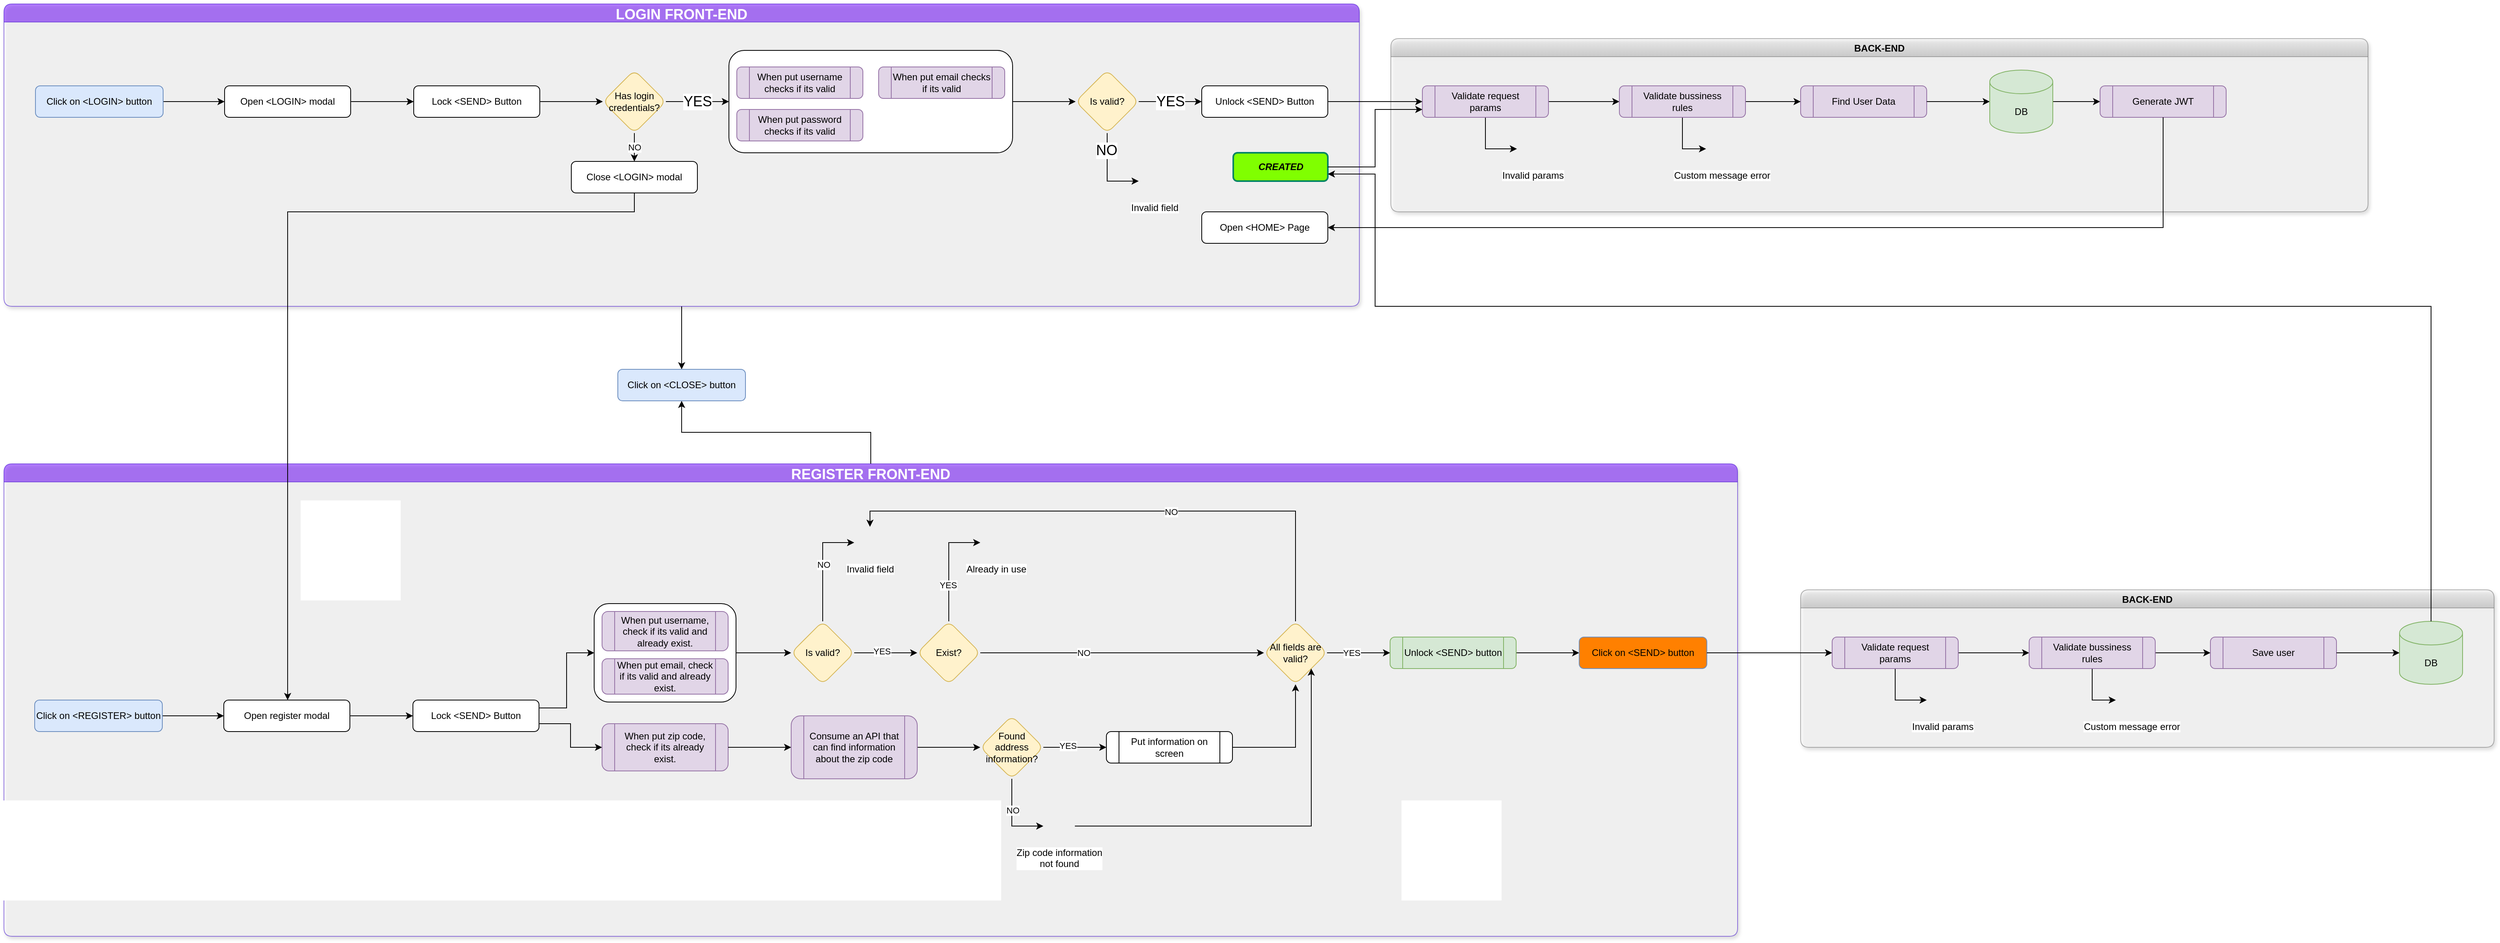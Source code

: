 <mxfile version="18.0.6" type="device" pages="3"><diagram id="-GgK848jqkzIqNyXonlS" name="Pré Register Process"><mxGraphModel dx="2426" dy="2003" grid="1" gridSize="10" guides="1" tooltips="1" connect="1" arrows="1" fold="1" page="1" pageScale="1" pageWidth="1024" pageHeight="1024" math="0" shadow="0"><root><mxCell id="0"/><mxCell id="1" parent="0"/><mxCell id="A7jsU6g6W_PS8lIpEN06-3" style="edgeStyle=orthogonalEdgeStyle;rounded=0;orthogonalLoop=1;jettySize=auto;html=1;exitX=0.5;exitY=0;exitDx=0;exitDy=0;entryX=0.5;entryY=1;entryDx=0;entryDy=0;" edge="1" parent="1" source="ouSoMrlE00fcNAERtCbZ-31" target="A7jsU6g6W_PS8lIpEN06-1"><mxGeometry relative="1" as="geometry"/></mxCell><mxCell id="ouSoMrlE00fcNAERtCbZ-31" value="REGISTER FRONT-END" style="swimlane;rounded=1;shadow=1;glass=0;labelBorderColor=none;sketch=0;fontSize=18;fillColor=#6a00ff;opacity=50;html=0;strokeColor=#3700CC;fontColor=#ffffff;swimlaneFillColor=default;startSize=23;" parent="1" vertex="1"><mxGeometry y="-440" width="2200" height="600" as="geometry"><mxRectangle width="120" height="23" as="alternateBounds"/></mxGeometry></mxCell><mxCell id="zgaIZuVyNNcSzzfenhKK-6" value="Lock &amp;lt;SEND&amp;gt; Button" style="rounded=1;whiteSpace=wrap;html=1;" parent="ouSoMrlE00fcNAERtCbZ-31" vertex="1"><mxGeometry x="519" y="300" width="160" height="40" as="geometry"/></mxCell><mxCell id="zgaIZuVyNNcSzzfenhKK-9" value="" style="edgeStyle=orthogonalEdgeStyle;rounded=0;orthogonalLoop=1;jettySize=auto;html=1;entryX=0;entryY=0.5;entryDx=0;entryDy=0;exitX=1;exitY=0.25;exitDx=0;exitDy=0;" parent="ouSoMrlE00fcNAERtCbZ-31" source="zgaIZuVyNNcSzzfenhKK-6" target="WbO7VZrcrwC5O9ZG4jfg-92" edge="1"><mxGeometry relative="1" as="geometry"><mxPoint x="719" y="270" as="targetPoint"/></mxGeometry></mxCell><mxCell id="zgaIZuVyNNcSzzfenhKK-14" value="When put zip code, check if its already exist." style="shape=process;whiteSpace=wrap;html=1;backgroundOutline=1;fillColor=#e1d5e7;strokeColor=#9673a6;rounded=1;" parent="ouSoMrlE00fcNAERtCbZ-31" vertex="1"><mxGeometry x="759" y="330" width="160" height="60" as="geometry"/></mxCell><mxCell id="zgaIZuVyNNcSzzfenhKK-13" value="" style="edgeStyle=orthogonalEdgeStyle;rounded=0;orthogonalLoop=1;jettySize=auto;html=1;entryX=0;entryY=0.5;entryDx=0;entryDy=0;exitX=1;exitY=0.75;exitDx=0;exitDy=0;" parent="ouSoMrlE00fcNAERtCbZ-31" source="zgaIZuVyNNcSzzfenhKK-6" target="zgaIZuVyNNcSzzfenhKK-14" edge="1"><mxGeometry relative="1" as="geometry"><mxPoint x="759" y="358" as="targetPoint"/></mxGeometry></mxCell><mxCell id="ouSoMrlE00fcNAERtCbZ-82" style="edgeStyle=orthogonalEdgeStyle;rounded=0;orthogonalLoop=1;jettySize=auto;html=1;exitX=1;exitY=0.5;exitDx=0;exitDy=0;entryX=0;entryY=0.5;entryDx=0;entryDy=0;fontSize=12;" parent="ouSoMrlE00fcNAERtCbZ-31" source="zgaIZuVyNNcSzzfenhKK-30" target="ouSoMrlE00fcNAERtCbZ-83" edge="1"><mxGeometry relative="1" as="geometry"><mxPoint x="1999" y="240" as="targetPoint"/></mxGeometry></mxCell><mxCell id="zgaIZuVyNNcSzzfenhKK-30" value="Unlock &amp;lt;SEND&amp;gt; button" style="shape=process;whiteSpace=wrap;html=1;backgroundOutline=1;fillColor=#d5e8d4;strokeColor=#82b366;rounded=1;" parent="ouSoMrlE00fcNAERtCbZ-31" vertex="1"><mxGeometry x="1759" y="220" width="160" height="40" as="geometry"/></mxCell><mxCell id="zgaIZuVyNNcSzzfenhKK-50" style="edgeStyle=orthogonalEdgeStyle;rounded=0;orthogonalLoop=1;jettySize=auto;html=1;exitX=1;exitY=0.5;exitDx=0;exitDy=0;" parent="ouSoMrlE00fcNAERtCbZ-31" source="zgaIZuVyNNcSzzfenhKK-31" target="zgaIZuVyNNcSzzfenhKK-30" edge="1"><mxGeometry relative="1" as="geometry"/></mxCell><mxCell id="zgaIZuVyNNcSzzfenhKK-52" value="YES" style="edgeLabel;html=1;align=center;verticalAlign=middle;resizable=0;points=[];" parent="zgaIZuVyNNcSzzfenhKK-50" vertex="1" connectable="0"><mxGeometry x="-0.225" relative="1" as="geometry"><mxPoint as="offset"/></mxGeometry></mxCell><mxCell id="zgaIZuVyNNcSzzfenhKK-31" value="All fields are valid?" style="rhombus;whiteSpace=wrap;html=1;fillColor=#fff2cc;strokeColor=#d6b656;rounded=1;" parent="ouSoMrlE00fcNAERtCbZ-31" vertex="1"><mxGeometry x="1599" y="200" width="80" height="80" as="geometry"/></mxCell><mxCell id="zgaIZuVyNNcSzzfenhKK-38" value="Is valid?" style="rhombus;whiteSpace=wrap;html=1;fillColor=#fff2cc;strokeColor=#d6b656;rounded=1;" parent="ouSoMrlE00fcNAERtCbZ-31" vertex="1"><mxGeometry x="999" y="200" width="80" height="80" as="geometry"/></mxCell><mxCell id="zgaIZuVyNNcSzzfenhKK-19" value="" style="edgeStyle=orthogonalEdgeStyle;rounded=0;orthogonalLoop=1;jettySize=auto;html=1;" parent="ouSoMrlE00fcNAERtCbZ-31" source="WbO7VZrcrwC5O9ZG4jfg-92" target="zgaIZuVyNNcSzzfenhKK-38" edge="1"><mxGeometry relative="1" as="geometry"><mxPoint x="999" y="240" as="targetPoint"/></mxGeometry></mxCell><mxCell id="zgaIZuVyNNcSzzfenhKK-40" value="Already in use" style="shape=image;html=1;verticalAlign=top;verticalLabelPosition=bottom;labelBackgroundColor=#ffffff;imageAspect=0;aspect=fixed;image=https://cdn1.iconfinder.com/data/icons/nuvola2/128x128/apps/important.png" parent="ouSoMrlE00fcNAERtCbZ-31" vertex="1"><mxGeometry x="1239" y="80" width="40" height="40" as="geometry"/></mxCell><mxCell id="zgaIZuVyNNcSzzfenhKK-53" style="edgeStyle=orthogonalEdgeStyle;rounded=0;orthogonalLoop=1;jettySize=auto;html=1;exitX=0.5;exitY=0;exitDx=0;exitDy=0;entryX=0.5;entryY=0;entryDx=0;entryDy=0;" parent="ouSoMrlE00fcNAERtCbZ-31" source="zgaIZuVyNNcSzzfenhKK-31" target="zgaIZuVyNNcSzzfenhKK-67" edge="1"><mxGeometry relative="1" as="geometry"/></mxCell><mxCell id="zgaIZuVyNNcSzzfenhKK-54" value="NO" style="edgeLabel;html=1;align=center;verticalAlign=middle;resizable=0;points=[];" parent="zgaIZuVyNNcSzzfenhKK-53" vertex="1" connectable="0"><mxGeometry x="-0.148" y="1" relative="1" as="geometry"><mxPoint as="offset"/></mxGeometry></mxCell><mxCell id="zgaIZuVyNNcSzzfenhKK-44" style="edgeStyle=orthogonalEdgeStyle;rounded=0;orthogonalLoop=1;jettySize=auto;html=1;exitX=0.5;exitY=0;exitDx=0;exitDy=0;entryX=0;entryY=0.5;entryDx=0;entryDy=0;" parent="ouSoMrlE00fcNAERtCbZ-31" source="zgaIZuVyNNcSzzfenhKK-42" target="zgaIZuVyNNcSzzfenhKK-40" edge="1"><mxGeometry relative="1" as="geometry"/></mxCell><mxCell id="zgaIZuVyNNcSzzfenhKK-47" value="YES" style="edgeLabel;html=1;align=center;verticalAlign=middle;resizable=0;points=[];" parent="zgaIZuVyNNcSzzfenhKK-44" vertex="1" connectable="0"><mxGeometry x="-0.34" y="1" relative="1" as="geometry"><mxPoint as="offset"/></mxGeometry></mxCell><mxCell id="zgaIZuVyNNcSzzfenhKK-48" style="edgeStyle=orthogonalEdgeStyle;rounded=0;orthogonalLoop=1;jettySize=auto;html=1;exitX=1;exitY=0.5;exitDx=0;exitDy=0;" parent="ouSoMrlE00fcNAERtCbZ-31" source="zgaIZuVyNNcSzzfenhKK-42" target="zgaIZuVyNNcSzzfenhKK-31" edge="1"><mxGeometry relative="1" as="geometry"/></mxCell><mxCell id="zgaIZuVyNNcSzzfenhKK-49" value="NO" style="edgeLabel;html=1;align=center;verticalAlign=middle;resizable=0;points=[];" parent="zgaIZuVyNNcSzzfenhKK-48" vertex="1" connectable="0"><mxGeometry x="-0.275" relative="1" as="geometry"><mxPoint as="offset"/></mxGeometry></mxCell><mxCell id="zgaIZuVyNNcSzzfenhKK-42" value="Exist?" style="rhombus;whiteSpace=wrap;html=1;fillColor=#fff2cc;strokeColor=#d6b656;rounded=1;" parent="ouSoMrlE00fcNAERtCbZ-31" vertex="1"><mxGeometry x="1159" y="200" width="80" height="80" as="geometry"/></mxCell><mxCell id="zgaIZuVyNNcSzzfenhKK-43" style="edgeStyle=orthogonalEdgeStyle;rounded=0;orthogonalLoop=1;jettySize=auto;html=1;exitX=1;exitY=0.5;exitDx=0;exitDy=0;" parent="ouSoMrlE00fcNAERtCbZ-31" source="zgaIZuVyNNcSzzfenhKK-38" target="zgaIZuVyNNcSzzfenhKK-42" edge="1"><mxGeometry relative="1" as="geometry"/></mxCell><mxCell id="zgaIZuVyNNcSzzfenhKK-46" value="YES" style="edgeLabel;html=1;align=center;verticalAlign=middle;resizable=0;points=[];" parent="zgaIZuVyNNcSzzfenhKK-43" vertex="1" connectable="0"><mxGeometry x="-0.135" y="2" relative="1" as="geometry"><mxPoint as="offset"/></mxGeometry></mxCell><mxCell id="zgaIZuVyNNcSzzfenhKK-55" value="Found address information?" style="rhombus;whiteSpace=wrap;html=1;fillColor=#fff2cc;strokeColor=#d6b656;rounded=1;" parent="ouSoMrlE00fcNAERtCbZ-31" vertex="1"><mxGeometry x="1239" y="320" width="80" height="80" as="geometry"/></mxCell><mxCell id="zgaIZuVyNNcSzzfenhKK-64" style="edgeStyle=orthogonalEdgeStyle;rounded=0;orthogonalLoop=1;jettySize=auto;html=1;exitX=1;exitY=0.5;exitDx=0;exitDy=0;entryX=0.5;entryY=1;entryDx=0;entryDy=0;" parent="ouSoMrlE00fcNAERtCbZ-31" source="zgaIZuVyNNcSzzfenhKK-57" target="zgaIZuVyNNcSzzfenhKK-31" edge="1"><mxGeometry relative="1" as="geometry"/></mxCell><mxCell id="zgaIZuVyNNcSzzfenhKK-57" value="Put information on screen" style="shape=process;whiteSpace=wrap;html=1;backgroundOutline=1;rounded=1;" parent="ouSoMrlE00fcNAERtCbZ-31" vertex="1"><mxGeometry x="1399" y="340" width="160" height="40" as="geometry"/></mxCell><mxCell id="zgaIZuVyNNcSzzfenhKK-58" style="edgeStyle=orthogonalEdgeStyle;rounded=0;orthogonalLoop=1;jettySize=auto;html=1;exitX=1;exitY=0.5;exitDx=0;exitDy=0;entryX=0;entryY=0.5;entryDx=0;entryDy=0;" parent="ouSoMrlE00fcNAERtCbZ-31" source="zgaIZuVyNNcSzzfenhKK-55" target="zgaIZuVyNNcSzzfenhKK-57" edge="1"><mxGeometry relative="1" as="geometry"/></mxCell><mxCell id="zgaIZuVyNNcSzzfenhKK-63" value="YES" style="edgeLabel;html=1;align=center;verticalAlign=middle;resizable=0;points=[];" parent="zgaIZuVyNNcSzzfenhKK-58" vertex="1" connectable="0"><mxGeometry x="-0.221" y="2" relative="1" as="geometry"><mxPoint as="offset"/></mxGeometry></mxCell><mxCell id="zgaIZuVyNNcSzzfenhKK-66" style="edgeStyle=orthogonalEdgeStyle;rounded=0;orthogonalLoop=1;jettySize=auto;html=1;exitX=1;exitY=0.5;exitDx=0;exitDy=0;entryX=1;entryY=1;entryDx=0;entryDy=0;" parent="ouSoMrlE00fcNAERtCbZ-31" source="zgaIZuVyNNcSzzfenhKK-59" target="zgaIZuVyNNcSzzfenhKK-31" edge="1"><mxGeometry relative="1" as="geometry"/></mxCell><mxCell id="zgaIZuVyNNcSzzfenhKK-59" value="Zip code information&lt;br&gt;not found" style="shape=image;html=1;verticalAlign=top;verticalLabelPosition=bottom;labelBackgroundColor=#ffffff;imageAspect=0;aspect=fixed;image=https://cdn1.iconfinder.com/data/icons/nuvola2/128x128/apps/important.png" parent="ouSoMrlE00fcNAERtCbZ-31" vertex="1"><mxGeometry x="1319" y="440" width="40" height="40" as="geometry"/></mxCell><mxCell id="zgaIZuVyNNcSzzfenhKK-60" style="edgeStyle=orthogonalEdgeStyle;rounded=0;orthogonalLoop=1;jettySize=auto;html=1;exitX=0.5;exitY=1;exitDx=0;exitDy=0;entryX=0;entryY=0.5;entryDx=0;entryDy=0;" parent="ouSoMrlE00fcNAERtCbZ-31" source="zgaIZuVyNNcSzzfenhKK-55" target="zgaIZuVyNNcSzzfenhKK-59" edge="1"><mxGeometry relative="1" as="geometry"/></mxCell><mxCell id="zgaIZuVyNNcSzzfenhKK-62" value="NO" style="edgeLabel;html=1;align=center;verticalAlign=middle;resizable=0;points=[];" parent="zgaIZuVyNNcSzzfenhKK-60" vertex="1" connectable="0"><mxGeometry x="-0.199" y="1" relative="1" as="geometry"><mxPoint as="offset"/></mxGeometry></mxCell><mxCell id="zgaIZuVyNNcSzzfenhKK-67" value="Invalid field" style="shape=image;html=1;verticalAlign=top;verticalLabelPosition=bottom;labelBackgroundColor=#ffffff;imageAspect=0;aspect=fixed;image=https://cdn1.iconfinder.com/data/icons/nuvola2/128x128/apps/important.png" parent="ouSoMrlE00fcNAERtCbZ-31" vertex="1"><mxGeometry x="1079" y="80" width="40" height="40" as="geometry"/></mxCell><mxCell id="zgaIZuVyNNcSzzfenhKK-41" style="edgeStyle=orthogonalEdgeStyle;rounded=0;orthogonalLoop=1;jettySize=auto;html=1;exitX=0.5;exitY=0;exitDx=0;exitDy=0;entryX=0;entryY=0.5;entryDx=0;entryDy=0;" parent="ouSoMrlE00fcNAERtCbZ-31" source="zgaIZuVyNNcSzzfenhKK-38" target="zgaIZuVyNNcSzzfenhKK-67" edge="1"><mxGeometry relative="1" as="geometry"/></mxCell><mxCell id="zgaIZuVyNNcSzzfenhKK-45" value="NO" style="edgeLabel;html=1;align=center;verticalAlign=middle;resizable=0;points=[];" parent="zgaIZuVyNNcSzzfenhKK-41" vertex="1" connectable="0"><mxGeometry x="0.03" y="-1" relative="1" as="geometry"><mxPoint as="offset"/></mxGeometry></mxCell><mxCell id="zgaIZuVyNNcSzzfenhKK-4" value="Open register modal" style="rounded=1;whiteSpace=wrap;html=1;" parent="ouSoMrlE00fcNAERtCbZ-31" vertex="1"><mxGeometry x="279" y="300" width="160" height="40" as="geometry"/></mxCell><mxCell id="zgaIZuVyNNcSzzfenhKK-7" value="" style="edgeStyle=orthogonalEdgeStyle;rounded=0;orthogonalLoop=1;jettySize=auto;html=1;" parent="ouSoMrlE00fcNAERtCbZ-31" source="zgaIZuVyNNcSzzfenhKK-4" target="zgaIZuVyNNcSzzfenhKK-6" edge="1"><mxGeometry relative="1" as="geometry"/></mxCell><mxCell id="zgaIZuVyNNcSzzfenhKK-5" value="" style="edgeStyle=orthogonalEdgeStyle;rounded=0;orthogonalLoop=1;jettySize=auto;html=1;" parent="ouSoMrlE00fcNAERtCbZ-31" source="zgaIZuVyNNcSzzfenhKK-1" target="zgaIZuVyNNcSzzfenhKK-4" edge="1"><mxGeometry relative="1" as="geometry"/></mxCell><mxCell id="zgaIZuVyNNcSzzfenhKK-1" value="Click on &amp;lt;REGISTER&amp;gt; button" style="rounded=1;whiteSpace=wrap;html=1;fillColor=#dae8fc;strokeColor=#6c8ebf;" parent="ouSoMrlE00fcNAERtCbZ-31" vertex="1"><mxGeometry x="39" y="300" width="162" height="40" as="geometry"/></mxCell><mxCell id="ouSoMrlE00fcNAERtCbZ-30" style="edgeStyle=orthogonalEdgeStyle;rounded=0;orthogonalLoop=1;jettySize=auto;html=1;exitX=1;exitY=0.5;exitDx=0;exitDy=0;entryX=0;entryY=0.5;entryDx=0;entryDy=0;fontSize=12;" parent="ouSoMrlE00fcNAERtCbZ-31" source="ouSoMrlE00fcNAERtCbZ-29" target="zgaIZuVyNNcSzzfenhKK-55" edge="1"><mxGeometry relative="1" as="geometry"/></mxCell><mxCell id="ouSoMrlE00fcNAERtCbZ-29" value="Consume an API that can find information about the zip code" style="shape=process;whiteSpace=wrap;html=1;backgroundOutline=1;fillColor=#e1d5e7;strokeColor=#9673a6;rounded=1;" parent="ouSoMrlE00fcNAERtCbZ-31" vertex="1"><mxGeometry x="999" y="320" width="160" height="80" as="geometry"/></mxCell><mxCell id="zgaIZuVyNNcSzzfenhKK-56" style="edgeStyle=orthogonalEdgeStyle;rounded=0;orthogonalLoop=1;jettySize=auto;html=1;exitX=1;exitY=0.5;exitDx=0;exitDy=0;entryX=0;entryY=0.5;entryDx=0;entryDy=0;" parent="ouSoMrlE00fcNAERtCbZ-31" source="zgaIZuVyNNcSzzfenhKK-14" target="ouSoMrlE00fcNAERtCbZ-29" edge="1"><mxGeometry relative="1" as="geometry"/></mxCell><UserObject label="Click on &amp;lt;SEND&amp;gt; button" id="ouSoMrlE00fcNAERtCbZ-83"><mxCell style="rounded=1;whiteSpace=wrap;html=1;fillColor=#FF8000;strokeColor=#6c8ebf;" parent="ouSoMrlE00fcNAERtCbZ-31" vertex="1"><mxGeometry x="1999" y="220" width="162" height="40" as="geometry"/></mxCell></UserObject><mxCell id="WbO7VZrcrwC5O9ZG4jfg-92" value="" style="rounded=1;whiteSpace=wrap;html=1;strokeColor=#000000;" parent="ouSoMrlE00fcNAERtCbZ-31" vertex="1"><mxGeometry x="749" y="177.5" width="180" height="125" as="geometry"/></mxCell><mxCell id="WbO7VZrcrwC5O9ZG4jfg-93" value="When put username, check if its valid and already exist." style="shape=process;whiteSpace=wrap;html=1;backgroundOutline=1;fillColor=#e1d5e7;strokeColor=#9673a6;rounded=1;" parent="ouSoMrlE00fcNAERtCbZ-31" vertex="1"><mxGeometry x="759" y="187.5" width="160" height="50" as="geometry"/></mxCell><mxCell id="WbO7VZrcrwC5O9ZG4jfg-94" value="When put email, check if its valid and already exist." style="shape=process;whiteSpace=wrap;html=1;backgroundOutline=1;fillColor=#e1d5e7;strokeColor=#9673a6;rounded=1;" parent="ouSoMrlE00fcNAERtCbZ-31" vertex="1"><mxGeometry x="759" y="247.5" width="160" height="45" as="geometry"/></mxCell><mxCell id="-NafIN-AvIMwT-cAzoXx-1" value="BACK-END" style="swimlane;rounded=1;shadow=1;glass=0;labelBorderColor=none;sketch=0;fontSize=12;fillColor=#f5f5f5;opacity=50;html=0;strokeColor=#666666;swimlaneFillColor=default;gradientColor=#b3b3b3;" parent="1" vertex="1"><mxGeometry x="2280" y="-280" width="880" height="200" as="geometry"><mxRectangle width="120" height="23" as="alternateBounds"/></mxGeometry></mxCell><mxCell id="-NafIN-AvIMwT-cAzoXx-3" value="Save user" style="shape=process;whiteSpace=wrap;html=1;backgroundOutline=1;fillColor=#e1d5e7;strokeColor=#9673a6;rounded=1;" parent="-NafIN-AvIMwT-cAzoXx-1" vertex="1"><mxGeometry x="520" y="60" width="160" height="40" as="geometry"/></mxCell><mxCell id="-NafIN-AvIMwT-cAzoXx-15" value="" style="edgeStyle=orthogonalEdgeStyle;rounded=0;orthogonalLoop=1;jettySize=auto;html=1;entryX=0;entryY=0.5;entryDx=0;entryDy=0;entryPerimeter=0;" parent="-NafIN-AvIMwT-cAzoXx-1" source="-NafIN-AvIMwT-cAzoXx-3" target="-NafIN-AvIMwT-cAzoXx-54" edge="1"><mxGeometry relative="1" as="geometry"><mxPoint x="1000" y="80" as="targetPoint"/></mxGeometry></mxCell><mxCell id="-NafIN-AvIMwT-cAzoXx-53" style="edgeStyle=orthogonalEdgeStyle;rounded=0;orthogonalLoop=1;jettySize=auto;html=1;entryX=0;entryY=0.5;entryDx=0;entryDy=0;" parent="-NafIN-AvIMwT-cAzoXx-1" source="-NafIN-AvIMwT-cAzoXx-56" target="-NafIN-AvIMwT-cAzoXx-52" edge="1"><mxGeometry relative="1" as="geometry"><mxPoint x="360" y="100" as="sourcePoint"/></mxGeometry></mxCell><mxCell id="-NafIN-AvIMwT-cAzoXx-40" value="" style="edgeStyle=orthogonalEdgeStyle;rounded=0;orthogonalLoop=1;jettySize=auto;html=1;entryX=0;entryY=0.5;entryDx=0;entryDy=0;" parent="-NafIN-AvIMwT-cAzoXx-1" source="-NafIN-AvIMwT-cAzoXx-56" target="-NafIN-AvIMwT-cAzoXx-3" edge="1"><mxGeometry relative="1" as="geometry"><mxPoint x="440" y="80" as="sourcePoint"/><mxPoint x="600" y="140" as="targetPoint"/></mxGeometry></mxCell><mxCell id="-NafIN-AvIMwT-cAzoXx-41" value="" style="edgeStyle=orthogonalEdgeStyle;rounded=0;orthogonalLoop=1;jettySize=auto;html=1;entryX=0;entryY=0.5;entryDx=0;entryDy=0;exitX=1;exitY=0.5;exitDx=0;exitDy=0;" parent="-NafIN-AvIMwT-cAzoXx-1" source="-NafIN-AvIMwT-cAzoXx-55" target="-NafIN-AvIMwT-cAzoXx-56" edge="1"><mxGeometry relative="1" as="geometry"><mxPoint x="200" y="80" as="sourcePoint"/><mxPoint x="280" y="80" as="targetPoint"/></mxGeometry></mxCell><mxCell id="-NafIN-AvIMwT-cAzoXx-50" style="edgeStyle=orthogonalEdgeStyle;rounded=0;orthogonalLoop=1;jettySize=auto;html=1;exitX=0.5;exitY=1;exitDx=0;exitDy=0;entryX=0;entryY=0.5;entryDx=0;entryDy=0;" parent="-NafIN-AvIMwT-cAzoXx-1" source="-NafIN-AvIMwT-cAzoXx-55" target="-NafIN-AvIMwT-cAzoXx-49" edge="1"><mxGeometry relative="1" as="geometry"><mxPoint x="120" y="100" as="sourcePoint"/></mxGeometry></mxCell><mxCell id="-NafIN-AvIMwT-cAzoXx-49" value="Invalid params" style="shape=image;html=1;verticalAlign=top;verticalLabelPosition=bottom;labelBackgroundColor=#ffffff;imageAspect=0;aspect=fixed;image=https://cdn1.iconfinder.com/data/icons/nuvola2/128x128/apps/important.png" parent="-NafIN-AvIMwT-cAzoXx-1" vertex="1"><mxGeometry x="160" y="120" width="40" height="40" as="geometry"/></mxCell><mxCell id="-NafIN-AvIMwT-cAzoXx-52" value="Custom message error" style="shape=image;html=1;verticalAlign=top;verticalLabelPosition=bottom;labelBackgroundColor=#ffffff;imageAspect=0;aspect=fixed;image=https://cdn1.iconfinder.com/data/icons/nuvola2/128x128/apps/important.png" parent="-NafIN-AvIMwT-cAzoXx-1" vertex="1"><mxGeometry x="400" y="120" width="40" height="40" as="geometry"/></mxCell><mxCell id="-NafIN-AvIMwT-cAzoXx-54" value="DB" style="shape=cylinder3;whiteSpace=wrap;html=1;boundedLbl=1;backgroundOutline=1;size=15;fillColor=#d5e8d4;strokeColor=#82b366;" parent="-NafIN-AvIMwT-cAzoXx-1" vertex="1"><mxGeometry x="760" y="40" width="80" height="80" as="geometry"/></mxCell><mxCell id="-NafIN-AvIMwT-cAzoXx-55" value="Validate request params" style="shape=process;whiteSpace=wrap;html=1;backgroundOutline=1;fillColor=#e1d5e7;strokeColor=#9673a6;rounded=1;" parent="-NafIN-AvIMwT-cAzoXx-1" vertex="1"><mxGeometry x="40" y="60" width="160" height="40" as="geometry"/></mxCell><mxCell id="-NafIN-AvIMwT-cAzoXx-56" value="Validate bussiness rules" style="shape=process;whiteSpace=wrap;html=1;backgroundOutline=1;fillColor=#e1d5e7;strokeColor=#9673a6;rounded=1;" parent="-NafIN-AvIMwT-cAzoXx-1" vertex="1"><mxGeometry x="290" y="60" width="160" height="40" as="geometry"/></mxCell><mxCell id="-NafIN-AvIMwT-cAzoXx-47" style="edgeStyle=orthogonalEdgeStyle;rounded=0;orthogonalLoop=1;jettySize=auto;html=1;exitX=1;exitY=0.5;exitDx=0;exitDy=0;entryX=0;entryY=0.5;entryDx=0;entryDy=0;" parent="1" source="ouSoMrlE00fcNAERtCbZ-83" target="-NafIN-AvIMwT-cAzoXx-55" edge="1"><mxGeometry relative="1" as="geometry"><mxPoint x="2370" y="-200" as="targetPoint"/></mxGeometry></mxCell><mxCell id="A7jsU6g6W_PS8lIpEN06-2" style="edgeStyle=orthogonalEdgeStyle;rounded=0;orthogonalLoop=1;jettySize=auto;html=1;exitX=0.5;exitY=1;exitDx=0;exitDy=0;entryX=0.5;entryY=0;entryDx=0;entryDy=0;" edge="1" parent="1" source="WbO7VZrcrwC5O9ZG4jfg-1" target="A7jsU6g6W_PS8lIpEN06-1"><mxGeometry relative="1" as="geometry"/></mxCell><mxCell id="WbO7VZrcrwC5O9ZG4jfg-1" value="LOGIN FRONT-END" style="swimlane;rounded=1;shadow=1;glass=0;labelBorderColor=none;sketch=0;fontSize=18;fillColor=#6a00ff;opacity=50;html=0;strokeColor=#3700CC;fontColor=#ffffff;swimlaneFillColor=default;" parent="1" vertex="1"><mxGeometry y="-1024" width="1720" height="384" as="geometry"><mxRectangle width="120" height="23" as="alternateBounds"/></mxGeometry></mxCell><mxCell id="WbO7VZrcrwC5O9ZG4jfg-48" value="Lock &amp;lt;SEND&amp;gt; Button" style="rounded=1;whiteSpace=wrap;html=1;" parent="WbO7VZrcrwC5O9ZG4jfg-1" vertex="1"><mxGeometry x="520" y="104" width="160" height="40" as="geometry"/></mxCell><mxCell id="WbO7VZrcrwC5O9ZG4jfg-49" value="Open &amp;lt;LOGIN&amp;gt; modal" style="rounded=1;whiteSpace=wrap;html=1;" parent="WbO7VZrcrwC5O9ZG4jfg-1" vertex="1"><mxGeometry x="280" y="104" width="160" height="40" as="geometry"/></mxCell><mxCell id="WbO7VZrcrwC5O9ZG4jfg-50" value="" style="edgeStyle=orthogonalEdgeStyle;rounded=0;orthogonalLoop=1;jettySize=auto;html=1;" parent="WbO7VZrcrwC5O9ZG4jfg-1" source="WbO7VZrcrwC5O9ZG4jfg-49" target="WbO7VZrcrwC5O9ZG4jfg-48" edge="1"><mxGeometry relative="1" as="geometry"/></mxCell><mxCell id="WbO7VZrcrwC5O9ZG4jfg-51" value="" style="edgeStyle=orthogonalEdgeStyle;rounded=0;orthogonalLoop=1;jettySize=auto;html=1;" parent="WbO7VZrcrwC5O9ZG4jfg-1" source="WbO7VZrcrwC5O9ZG4jfg-52" target="WbO7VZrcrwC5O9ZG4jfg-49" edge="1"><mxGeometry relative="1" as="geometry"/></mxCell><mxCell id="WbO7VZrcrwC5O9ZG4jfg-52" value="Click on &amp;lt;LOGIN&amp;gt; button" style="rounded=1;whiteSpace=wrap;html=1;fillColor=#dae8fc;strokeColor=#6c8ebf;" parent="WbO7VZrcrwC5O9ZG4jfg-1" vertex="1"><mxGeometry x="40" y="104" width="162" height="40" as="geometry"/></mxCell><mxCell id="WbO7VZrcrwC5O9ZG4jfg-62" value="YES" style="edgeStyle=orthogonalEdgeStyle;rounded=0;orthogonalLoop=1;jettySize=auto;html=1;exitX=1;exitY=0.5;exitDx=0;exitDy=0;entryX=0;entryY=0.5;entryDx=0;entryDy=0;fontSize=18;" parent="WbO7VZrcrwC5O9ZG4jfg-1" source="WbO7VZrcrwC5O9ZG4jfg-54" target="WbO7VZrcrwC5O9ZG4jfg-59" edge="1"><mxGeometry relative="1" as="geometry"/></mxCell><mxCell id="WbO7VZrcrwC5O9ZG4jfg-54" value="Has login credentials?" style="rhombus;whiteSpace=wrap;html=1;fillColor=#fff2cc;strokeColor=#d6b656;rounded=1;" parent="WbO7VZrcrwC5O9ZG4jfg-1" vertex="1"><mxGeometry x="760" y="84" width="80" height="80" as="geometry"/></mxCell><mxCell id="WbO7VZrcrwC5O9ZG4jfg-47" style="edgeStyle=orthogonalEdgeStyle;rounded=0;orthogonalLoop=1;jettySize=auto;html=1;exitX=1;exitY=0.5;exitDx=0;exitDy=0;" parent="WbO7VZrcrwC5O9ZG4jfg-1" source="WbO7VZrcrwC5O9ZG4jfg-48" target="WbO7VZrcrwC5O9ZG4jfg-54" edge="1"><mxGeometry relative="1" as="geometry"/></mxCell><mxCell id="WbO7VZrcrwC5O9ZG4jfg-56" value="Close &amp;lt;LOGIN&amp;gt; modal" style="rounded=1;whiteSpace=wrap;html=1;" parent="WbO7VZrcrwC5O9ZG4jfg-1" vertex="1"><mxGeometry x="720" y="200" width="160" height="40" as="geometry"/></mxCell><mxCell id="WbO7VZrcrwC5O9ZG4jfg-53" value="NO" style="edgeStyle=orthogonalEdgeStyle;rounded=0;orthogonalLoop=1;jettySize=auto;html=1;exitX=0.5;exitY=1;exitDx=0;exitDy=0;" parent="WbO7VZrcrwC5O9ZG4jfg-1" source="WbO7VZrcrwC5O9ZG4jfg-54" target="WbO7VZrcrwC5O9ZG4jfg-56" edge="1"><mxGeometry relative="1" as="geometry"><mxPoint x="800" y="-460" as="targetPoint"/></mxGeometry></mxCell><mxCell id="WbO7VZrcrwC5O9ZG4jfg-64" style="edgeStyle=orthogonalEdgeStyle;rounded=0;orthogonalLoop=1;jettySize=auto;html=1;exitX=1;exitY=0.5;exitDx=0;exitDy=0;fontSize=18;" parent="WbO7VZrcrwC5O9ZG4jfg-1" source="WbO7VZrcrwC5O9ZG4jfg-59" target="WbO7VZrcrwC5O9ZG4jfg-63" edge="1"><mxGeometry relative="1" as="geometry"/></mxCell><mxCell id="WbO7VZrcrwC5O9ZG4jfg-59" value="" style="rounded=1;whiteSpace=wrap;html=1;strokeColor=#000000;" parent="WbO7VZrcrwC5O9ZG4jfg-1" vertex="1"><mxGeometry x="920" y="59" width="360" height="130" as="geometry"/></mxCell><mxCell id="WbO7VZrcrwC5O9ZG4jfg-71" value="" style="edgeStyle=orthogonalEdgeStyle;rounded=0;orthogonalLoop=1;jettySize=auto;html=1;fontSize=18;entryX=0;entryY=0.5;entryDx=0;entryDy=0;" parent="WbO7VZrcrwC5O9ZG4jfg-1" source="WbO7VZrcrwC5O9ZG4jfg-63" target="WbO7VZrcrwC5O9ZG4jfg-68" edge="1"><mxGeometry relative="1" as="geometry"><mxPoint x="1400" y="255" as="targetPoint"/></mxGeometry></mxCell><mxCell id="WbO7VZrcrwC5O9ZG4jfg-73" value="NO" style="edgeLabel;html=1;align=center;verticalAlign=middle;resizable=0;points=[];fontSize=18;" parent="WbO7VZrcrwC5O9ZG4jfg-71" vertex="1" connectable="0"><mxGeometry x="-0.579" y="-1" relative="1" as="geometry"><mxPoint as="offset"/></mxGeometry></mxCell><mxCell id="WbO7VZrcrwC5O9ZG4jfg-75" value="YES" style="edgeStyle=orthogonalEdgeStyle;rounded=0;orthogonalLoop=1;jettySize=auto;html=1;exitX=1;exitY=0.5;exitDx=0;exitDy=0;fontSize=18;" parent="WbO7VZrcrwC5O9ZG4jfg-1" source="WbO7VZrcrwC5O9ZG4jfg-63" target="WbO7VZrcrwC5O9ZG4jfg-74" edge="1"><mxGeometry relative="1" as="geometry"/></mxCell><mxCell id="WbO7VZrcrwC5O9ZG4jfg-63" value="Is valid?" style="rhombus;whiteSpace=wrap;html=1;fillColor=#fff2cc;strokeColor=#d6b656;rounded=1;" parent="WbO7VZrcrwC5O9ZG4jfg-1" vertex="1"><mxGeometry x="1360" y="84" width="80" height="80" as="geometry"/></mxCell><mxCell id="WbO7VZrcrwC5O9ZG4jfg-65" value="When put username checks if its valid" style="shape=process;whiteSpace=wrap;html=1;backgroundOutline=1;fillColor=#e1d5e7;strokeColor=#9673a6;rounded=1;" parent="WbO7VZrcrwC5O9ZG4jfg-1" vertex="1"><mxGeometry x="930" y="80" width="160" height="40" as="geometry"/></mxCell><mxCell id="WbO7VZrcrwC5O9ZG4jfg-67" value="When put email checks if its valid" style="shape=process;whiteSpace=wrap;html=1;backgroundOutline=1;fillColor=#e1d5e7;strokeColor=#9673a6;rounded=1;" parent="WbO7VZrcrwC5O9ZG4jfg-1" vertex="1"><mxGeometry x="1110" y="80" width="160" height="40" as="geometry"/></mxCell><mxCell id="WbO7VZrcrwC5O9ZG4jfg-68" value="Invalid field" style="shape=image;html=1;verticalAlign=top;verticalLabelPosition=bottom;labelBackgroundColor=#ffffff;imageAspect=0;aspect=fixed;image=https://cdn1.iconfinder.com/data/icons/nuvola2/128x128/apps/important.png" parent="WbO7VZrcrwC5O9ZG4jfg-1" vertex="1"><mxGeometry x="1440" y="205" width="40" height="40" as="geometry"/></mxCell><mxCell id="WbO7VZrcrwC5O9ZG4jfg-72" value="When put password checks if its valid" style="shape=process;whiteSpace=wrap;html=1;backgroundOutline=1;fillColor=#e1d5e7;strokeColor=#9673a6;rounded=1;" parent="WbO7VZrcrwC5O9ZG4jfg-1" vertex="1"><mxGeometry x="930" y="134" width="160" height="40" as="geometry"/></mxCell><mxCell id="WbO7VZrcrwC5O9ZG4jfg-74" value="Unlock &amp;lt;SEND&amp;gt; Button" style="rounded=1;whiteSpace=wrap;html=1;" parent="WbO7VZrcrwC5O9ZG4jfg-1" vertex="1"><mxGeometry x="1520" y="104" width="160" height="40" as="geometry"/></mxCell><mxCell id="WbO7VZrcrwC5O9ZG4jfg-97" value="&lt;font color=&quot;#000000&quot;&gt;&lt;i&gt;CREATED&lt;/i&gt;&lt;/font&gt;" style="dashed=0;html=1;rounded=1;fillColor=#80FF00;strokeColor=#008364;fontSize=12;align=center;fontStyle=1;strokeWidth=2;fontColor=#ffffff" parent="WbO7VZrcrwC5O9ZG4jfg-1" vertex="1"><mxGeometry x="1560" y="189" width="120" height="36" as="geometry"/></mxCell><mxCell id="WbO7VZrcrwC5O9ZG4jfg-99" value="Open &amp;lt;HOME&amp;gt; Page" style="rounded=1;whiteSpace=wrap;html=1;" parent="WbO7VZrcrwC5O9ZG4jfg-1" vertex="1"><mxGeometry x="1520" y="264" width="160" height="40" as="geometry"/></mxCell><mxCell id="WbO7VZrcrwC5O9ZG4jfg-55" style="edgeStyle=orthogonalEdgeStyle;rounded=0;orthogonalLoop=1;jettySize=auto;html=1;exitX=0.5;exitY=1;exitDx=0;exitDy=0;" parent="1" source="WbO7VZrcrwC5O9ZG4jfg-56" target="zgaIZuVyNNcSzzfenhKK-4" edge="1"><mxGeometry relative="1" as="geometry"><mxPoint x="800" y="-720" as="targetPoint"/><Array as="points"><mxPoint x="800" y="-760"/><mxPoint x="360" y="-760"/></Array></mxGeometry></mxCell><mxCell id="WbO7VZrcrwC5O9ZG4jfg-76" value="BACK-END" style="swimlane;rounded=1;shadow=1;glass=0;labelBorderColor=none;sketch=0;fontSize=12;fillColor=#f5f5f5;opacity=50;html=0;strokeColor=#666666;swimlaneFillColor=default;gradientColor=#b3b3b3;" parent="1" vertex="1"><mxGeometry x="1760" y="-980" width="1240" height="220" as="geometry"><mxRectangle width="120" height="23" as="alternateBounds"/></mxGeometry></mxCell><mxCell id="WbO7VZrcrwC5O9ZG4jfg-77" value="Find User Data" style="shape=process;whiteSpace=wrap;html=1;backgroundOutline=1;fillColor=#e1d5e7;strokeColor=#9673a6;rounded=1;" parent="WbO7VZrcrwC5O9ZG4jfg-76" vertex="1"><mxGeometry x="520" y="60" width="160" height="40" as="geometry"/></mxCell><mxCell id="WbO7VZrcrwC5O9ZG4jfg-78" value="" style="edgeStyle=orthogonalEdgeStyle;rounded=0;orthogonalLoop=1;jettySize=auto;html=1;entryX=0;entryY=0.5;entryDx=0;entryDy=0;entryPerimeter=0;" parent="WbO7VZrcrwC5O9ZG4jfg-76" source="WbO7VZrcrwC5O9ZG4jfg-77" target="WbO7VZrcrwC5O9ZG4jfg-85" edge="1"><mxGeometry relative="1" as="geometry"><mxPoint x="1000" y="80" as="targetPoint"/></mxGeometry></mxCell><mxCell id="WbO7VZrcrwC5O9ZG4jfg-79" style="edgeStyle=orthogonalEdgeStyle;rounded=0;orthogonalLoop=1;jettySize=auto;html=1;entryX=0;entryY=0.5;entryDx=0;entryDy=0;" parent="WbO7VZrcrwC5O9ZG4jfg-76" source="WbO7VZrcrwC5O9ZG4jfg-87" target="WbO7VZrcrwC5O9ZG4jfg-84" edge="1"><mxGeometry relative="1" as="geometry"><mxPoint x="360" y="100" as="sourcePoint"/></mxGeometry></mxCell><mxCell id="WbO7VZrcrwC5O9ZG4jfg-80" value="" style="edgeStyle=orthogonalEdgeStyle;rounded=0;orthogonalLoop=1;jettySize=auto;html=1;entryX=0;entryY=0.5;entryDx=0;entryDy=0;" parent="WbO7VZrcrwC5O9ZG4jfg-76" source="WbO7VZrcrwC5O9ZG4jfg-87" target="WbO7VZrcrwC5O9ZG4jfg-77" edge="1"><mxGeometry relative="1" as="geometry"><mxPoint x="440" y="80" as="sourcePoint"/><mxPoint x="600" y="140" as="targetPoint"/></mxGeometry></mxCell><mxCell id="WbO7VZrcrwC5O9ZG4jfg-81" value="" style="edgeStyle=orthogonalEdgeStyle;rounded=0;orthogonalLoop=1;jettySize=auto;html=1;entryX=0;entryY=0.5;entryDx=0;entryDy=0;exitX=1;exitY=0.5;exitDx=0;exitDy=0;" parent="WbO7VZrcrwC5O9ZG4jfg-76" source="WbO7VZrcrwC5O9ZG4jfg-86" target="WbO7VZrcrwC5O9ZG4jfg-87" edge="1"><mxGeometry relative="1" as="geometry"><mxPoint x="200" y="80" as="sourcePoint"/><mxPoint x="280" y="80" as="targetPoint"/></mxGeometry></mxCell><mxCell id="WbO7VZrcrwC5O9ZG4jfg-82" style="edgeStyle=orthogonalEdgeStyle;rounded=0;orthogonalLoop=1;jettySize=auto;html=1;exitX=0.5;exitY=1;exitDx=0;exitDy=0;entryX=0;entryY=0.5;entryDx=0;entryDy=0;" parent="WbO7VZrcrwC5O9ZG4jfg-76" source="WbO7VZrcrwC5O9ZG4jfg-86" target="WbO7VZrcrwC5O9ZG4jfg-83" edge="1"><mxGeometry relative="1" as="geometry"><mxPoint x="120" y="100" as="sourcePoint"/></mxGeometry></mxCell><mxCell id="WbO7VZrcrwC5O9ZG4jfg-83" value="Invalid params" style="shape=image;html=1;verticalAlign=top;verticalLabelPosition=bottom;labelBackgroundColor=#ffffff;imageAspect=0;aspect=fixed;image=https://cdn1.iconfinder.com/data/icons/nuvola2/128x128/apps/important.png" parent="WbO7VZrcrwC5O9ZG4jfg-76" vertex="1"><mxGeometry x="160" y="120" width="40" height="40" as="geometry"/></mxCell><mxCell id="WbO7VZrcrwC5O9ZG4jfg-84" value="Custom message error" style="shape=image;html=1;verticalAlign=top;verticalLabelPosition=bottom;labelBackgroundColor=#ffffff;imageAspect=0;aspect=fixed;image=https://cdn1.iconfinder.com/data/icons/nuvola2/128x128/apps/important.png" parent="WbO7VZrcrwC5O9ZG4jfg-76" vertex="1"><mxGeometry x="400" y="120" width="40" height="40" as="geometry"/></mxCell><mxCell id="WbO7VZrcrwC5O9ZG4jfg-91" style="edgeStyle=orthogonalEdgeStyle;rounded=0;orthogonalLoop=1;jettySize=auto;html=1;exitX=1;exitY=0.5;exitDx=0;exitDy=0;exitPerimeter=0;fontSize=18;" parent="WbO7VZrcrwC5O9ZG4jfg-76" source="WbO7VZrcrwC5O9ZG4jfg-85" target="WbO7VZrcrwC5O9ZG4jfg-90" edge="1"><mxGeometry relative="1" as="geometry"/></mxCell><mxCell id="WbO7VZrcrwC5O9ZG4jfg-85" value="DB" style="shape=cylinder3;whiteSpace=wrap;html=1;boundedLbl=1;backgroundOutline=1;size=15;fillColor=#d5e8d4;strokeColor=#82b366;" parent="WbO7VZrcrwC5O9ZG4jfg-76" vertex="1"><mxGeometry x="760" y="40" width="80" height="80" as="geometry"/></mxCell><mxCell id="WbO7VZrcrwC5O9ZG4jfg-86" value="Validate request params" style="shape=process;whiteSpace=wrap;html=1;backgroundOutline=1;fillColor=#e1d5e7;strokeColor=#9673a6;rounded=1;" parent="WbO7VZrcrwC5O9ZG4jfg-76" vertex="1"><mxGeometry x="40" y="60" width="160" height="40" as="geometry"/></mxCell><mxCell id="WbO7VZrcrwC5O9ZG4jfg-87" value="Validate bussiness rules" style="shape=process;whiteSpace=wrap;html=1;backgroundOutline=1;fillColor=#e1d5e7;strokeColor=#9673a6;rounded=1;" parent="WbO7VZrcrwC5O9ZG4jfg-76" vertex="1"><mxGeometry x="290" y="60" width="160" height="40" as="geometry"/></mxCell><mxCell id="WbO7VZrcrwC5O9ZG4jfg-90" value="Generate JWT" style="shape=process;whiteSpace=wrap;html=1;backgroundOutline=1;fillColor=#e1d5e7;strokeColor=#9673a6;rounded=1;" parent="WbO7VZrcrwC5O9ZG4jfg-76" vertex="1"><mxGeometry x="900" y="60" width="160" height="40" as="geometry"/></mxCell><mxCell id="WbO7VZrcrwC5O9ZG4jfg-89" style="edgeStyle=orthogonalEdgeStyle;rounded=0;orthogonalLoop=1;jettySize=auto;html=1;exitX=1;exitY=0.5;exitDx=0;exitDy=0;entryX=0;entryY=0.5;entryDx=0;entryDy=0;fontSize=18;" parent="1" source="WbO7VZrcrwC5O9ZG4jfg-74" target="WbO7VZrcrwC5O9ZG4jfg-86" edge="1"><mxGeometry relative="1" as="geometry"/></mxCell><mxCell id="WbO7VZrcrwC5O9ZG4jfg-95" style="edgeStyle=orthogonalEdgeStyle;rounded=0;orthogonalLoop=1;jettySize=auto;html=1;exitX=0.5;exitY=0;exitDx=0;exitDy=0;exitPerimeter=0;fontSize=18;entryX=1;entryY=0.75;entryDx=0;entryDy=0;" parent="1" source="-NafIN-AvIMwT-cAzoXx-54" target="WbO7VZrcrwC5O9ZG4jfg-97" edge="1"><mxGeometry relative="1" as="geometry"><mxPoint x="1580" y="-604" as="targetPoint"/><Array as="points"><mxPoint x="3080" y="-640"/><mxPoint x="1740" y="-640"/><mxPoint x="1740" y="-808"/></Array></mxGeometry></mxCell><mxCell id="WbO7VZrcrwC5O9ZG4jfg-98" style="edgeStyle=orthogonalEdgeStyle;rounded=0;orthogonalLoop=1;jettySize=auto;html=1;exitX=1;exitY=0.5;exitDx=0;exitDy=0;entryX=0;entryY=0.75;entryDx=0;entryDy=0;fontSize=18;" parent="1" source="WbO7VZrcrwC5O9ZG4jfg-97" target="WbO7VZrcrwC5O9ZG4jfg-86" edge="1"><mxGeometry relative="1" as="geometry"/></mxCell><mxCell id="WbO7VZrcrwC5O9ZG4jfg-100" style="edgeStyle=orthogonalEdgeStyle;rounded=0;orthogonalLoop=1;jettySize=auto;html=1;exitX=0.5;exitY=1;exitDx=0;exitDy=0;fontSize=18;fontColor=#000000;entryX=1;entryY=0.5;entryDx=0;entryDy=0;" parent="1" source="WbO7VZrcrwC5O9ZG4jfg-90" target="WbO7VZrcrwC5O9ZG4jfg-99" edge="1"><mxGeometry relative="1" as="geometry"><mxPoint x="1770" y="-690" as="targetPoint"/></mxGeometry></mxCell><mxCell id="A7jsU6g6W_PS8lIpEN06-1" value="Click on &amp;lt;CLOSE&amp;gt; button" style="rounded=1;whiteSpace=wrap;html=1;fillColor=#dae8fc;strokeColor=#6c8ebf;" vertex="1" parent="1"><mxGeometry x="779" y="-560" width="162" height="40" as="geometry"/></mxCell></root></mxGraphModel></diagram><diagram id="UOIYZ7ScD5Tc3Ws1M7cf" name="Register Process"><mxGraphModel dx="3749" dy="1518" grid="1" gridSize="10" guides="1" tooltips="1" connect="1" arrows="1" fold="1" page="1" pageScale="1" pageWidth="1024" pageHeight="1024" math="0" shadow="0"><root><mxCell id="0"/><mxCell id="1" parent="0"/></root></mxGraphModel></diagram><diagram id="LUw-hshtYOglCnUARarT" name="Close Process"><mxGraphModel dx="2062" dy="835" grid="1" gridSize="10" guides="1" tooltips="1" connect="1" arrows="1" fold="1" page="1" pageScale="1" pageWidth="827" pageHeight="1169" math="0" shadow="0"><root><mxCell id="0"/><mxCell id="1" parent="0"/></root></mxGraphModel></diagram></mxfile>